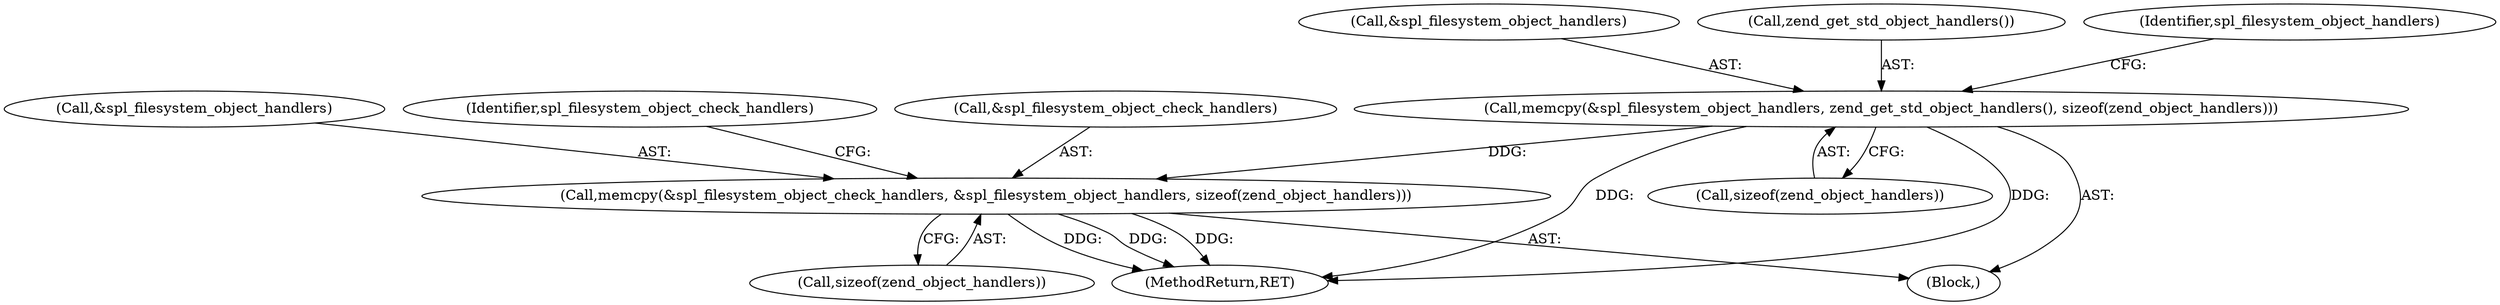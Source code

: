 digraph "0_php-src_7245bff300d3fa8bacbef7897ff080a6f1c23eba?w=1@API" {
"1000107" [label="(Call,memcpy(&spl_filesystem_object_handlers, zend_get_std_object_handlers(), sizeof(zend_object_handlers)))"];
"1000219" [label="(Call,memcpy(&spl_filesystem_object_check_handlers, &spl_filesystem_object_handlers, sizeof(zend_object_handlers)))"];
"1000107" [label="(Call,memcpy(&spl_filesystem_object_handlers, zend_get_std_object_handlers(), sizeof(zend_object_handlers)))"];
"1000108" [label="(Call,&spl_filesystem_object_handlers)"];
"1000110" [label="(Call,zend_get_std_object_handlers())"];
"1000115" [label="(Identifier,spl_filesystem_object_handlers)"];
"1000111" [label="(Call,sizeof(zend_object_handlers))"];
"1000102" [label="(Block,)"];
"1000224" [label="(Call,sizeof(zend_object_handlers))"];
"1000219" [label="(Call,memcpy(&spl_filesystem_object_check_handlers, &spl_filesystem_object_handlers, sizeof(zend_object_handlers)))"];
"1000220" [label="(Call,&spl_filesystem_object_check_handlers)"];
"1000222" [label="(Call,&spl_filesystem_object_handlers)"];
"1000228" [label="(Identifier,spl_filesystem_object_check_handlers)"];
"1000273" [label="(MethodReturn,RET)"];
"1000107" -> "1000102"  [label="AST: "];
"1000107" -> "1000111"  [label="CFG: "];
"1000108" -> "1000107"  [label="AST: "];
"1000110" -> "1000107"  [label="AST: "];
"1000111" -> "1000107"  [label="AST: "];
"1000115" -> "1000107"  [label="CFG: "];
"1000107" -> "1000273"  [label="DDG: "];
"1000107" -> "1000273"  [label="DDG: "];
"1000107" -> "1000219"  [label="DDG: "];
"1000219" -> "1000102"  [label="AST: "];
"1000219" -> "1000224"  [label="CFG: "];
"1000220" -> "1000219"  [label="AST: "];
"1000222" -> "1000219"  [label="AST: "];
"1000224" -> "1000219"  [label="AST: "];
"1000228" -> "1000219"  [label="CFG: "];
"1000219" -> "1000273"  [label="DDG: "];
"1000219" -> "1000273"  [label="DDG: "];
"1000219" -> "1000273"  [label="DDG: "];
}
